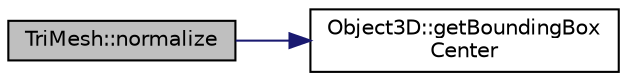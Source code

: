 digraph "TriMesh::normalize"
{
  edge [fontname="Helvetica",fontsize="10",labelfontname="Helvetica",labelfontsize="10"];
  node [fontname="Helvetica",fontsize="10",shape=record];
  rankdir="LR";
  Node1 [label="TriMesh::normalize",height=0.2,width=0.4,color="black", fillcolor="grey75", style="filled", fontcolor="black"];
  Node1 -> Node2 [color="midnightblue",fontsize="10",style="solid",fontname="Helvetica"];
  Node2 [label="Object3D::getBoundingBox\lCenter",height=0.2,width=0.4,color="black", fillcolor="white", style="filled",URL="$classObject3D.html#a0f8f06be2cdbaac07e7f3de6143ffe85"];
}
